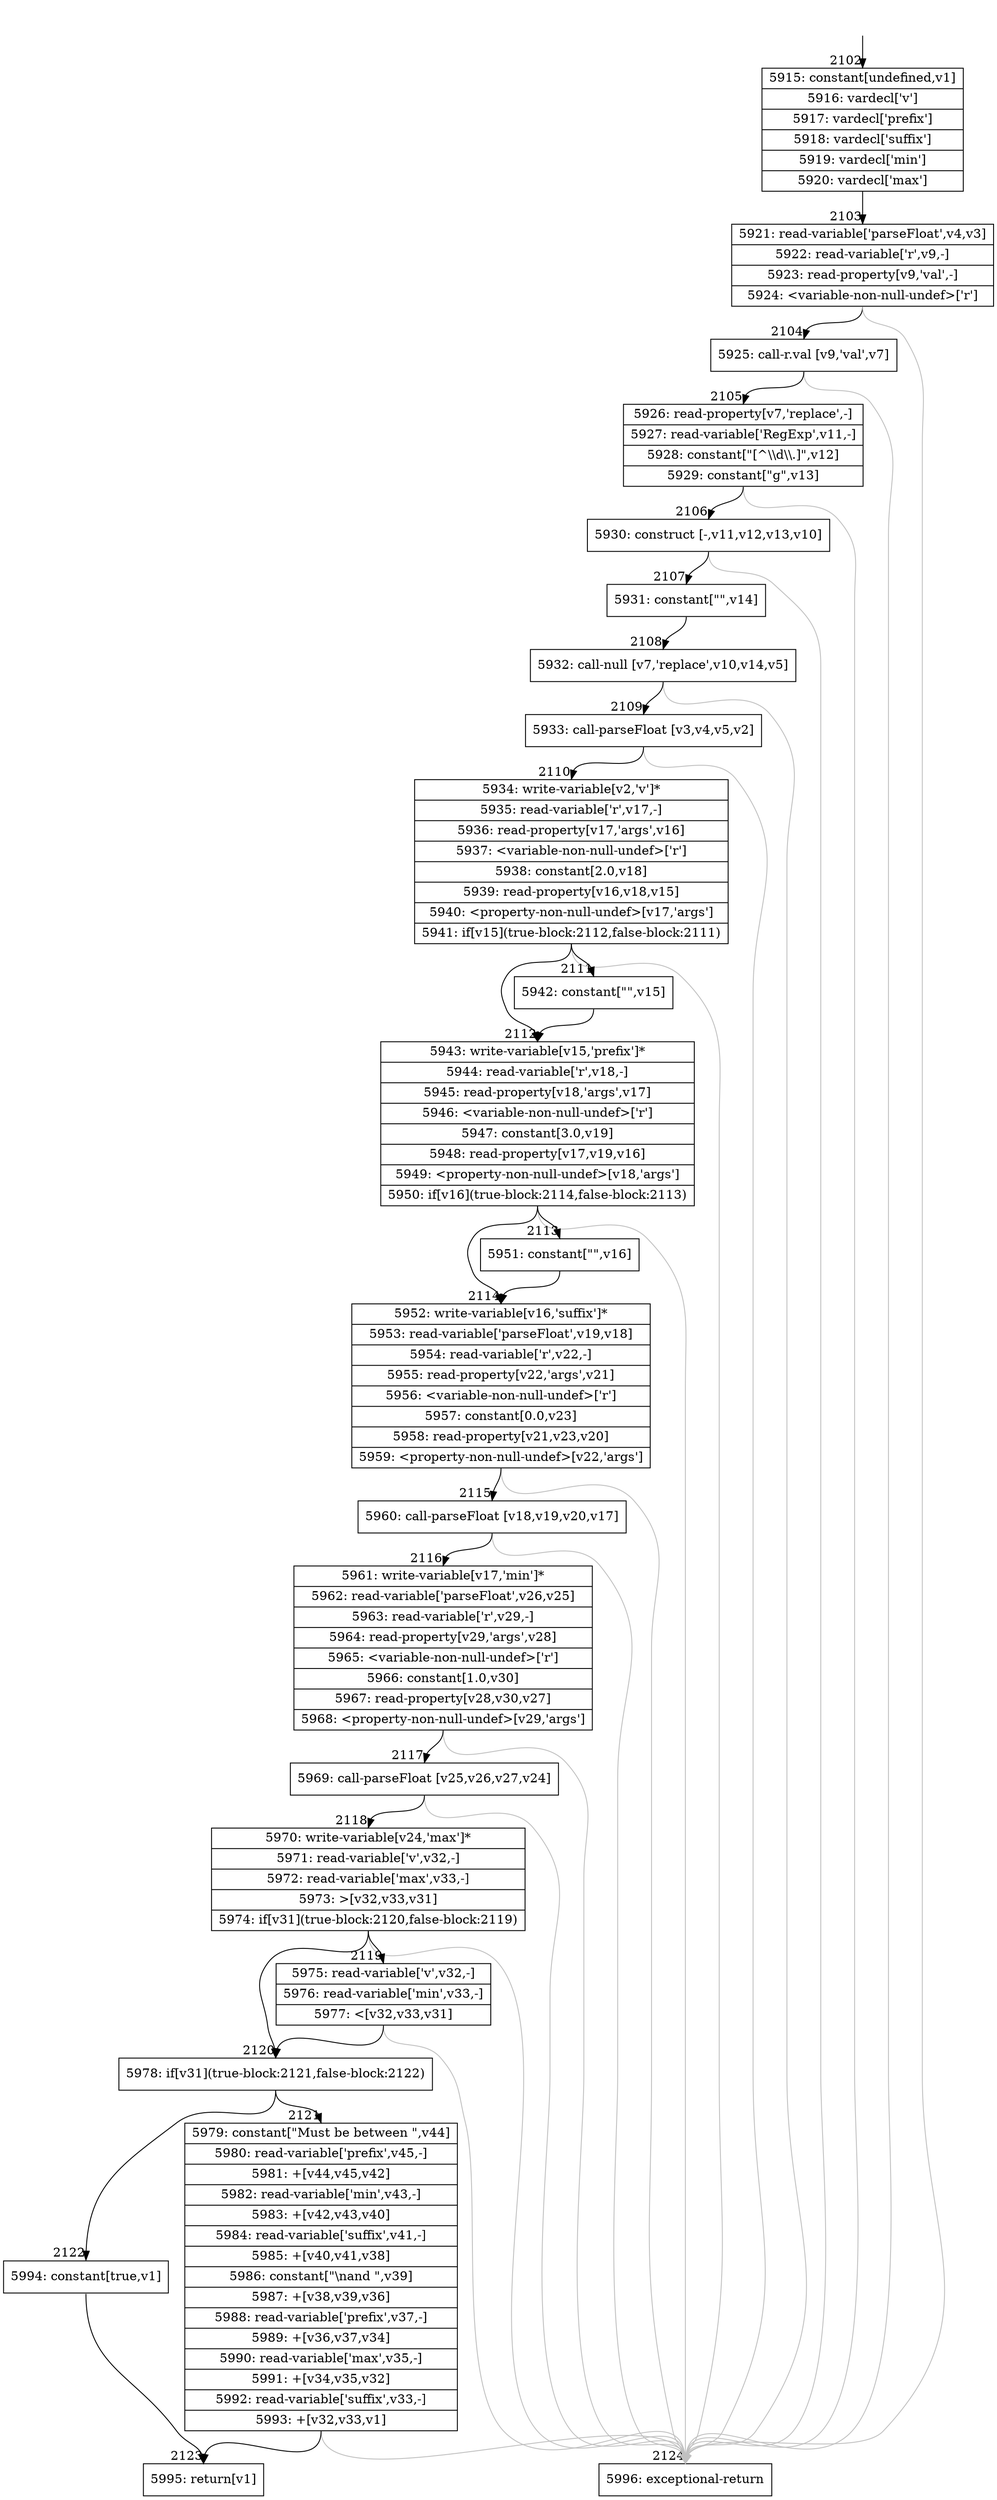 digraph {
rankdir="TD"
BB_entry176[shape=none,label=""];
BB_entry176 -> BB2102 [tailport=s, headport=n, headlabel="    2102"]
BB2102 [shape=record label="{5915: constant[undefined,v1]|5916: vardecl['v']|5917: vardecl['prefix']|5918: vardecl['suffix']|5919: vardecl['min']|5920: vardecl['max']}" ] 
BB2102 -> BB2103 [tailport=s, headport=n, headlabel="      2103"]
BB2103 [shape=record label="{5921: read-variable['parseFloat',v4,v3]|5922: read-variable['r',v9,-]|5923: read-property[v9,'val',-]|5924: \<variable-non-null-undef\>['r']}" ] 
BB2103 -> BB2104 [tailport=s, headport=n, headlabel="      2104"]
BB2103 -> BB2124 [tailport=s, headport=n, color=gray, headlabel="      2124"]
BB2104 [shape=record label="{5925: call-r.val [v9,'val',v7]}" ] 
BB2104 -> BB2105 [tailport=s, headport=n, headlabel="      2105"]
BB2104 -> BB2124 [tailport=s, headport=n, color=gray]
BB2105 [shape=record label="{5926: read-property[v7,'replace',-]|5927: read-variable['RegExp',v11,-]|5928: constant[\"[^\\\\d\\\\.]\",v12]|5929: constant[\"g\",v13]}" ] 
BB2105 -> BB2106 [tailport=s, headport=n, headlabel="      2106"]
BB2105 -> BB2124 [tailport=s, headport=n, color=gray]
BB2106 [shape=record label="{5930: construct [-,v11,v12,v13,v10]}" ] 
BB2106 -> BB2107 [tailport=s, headport=n, headlabel="      2107"]
BB2106 -> BB2124 [tailport=s, headport=n, color=gray]
BB2107 [shape=record label="{5931: constant[\"\",v14]}" ] 
BB2107 -> BB2108 [tailport=s, headport=n, headlabel="      2108"]
BB2108 [shape=record label="{5932: call-null [v7,'replace',v10,v14,v5]}" ] 
BB2108 -> BB2109 [tailport=s, headport=n, headlabel="      2109"]
BB2108 -> BB2124 [tailport=s, headport=n, color=gray]
BB2109 [shape=record label="{5933: call-parseFloat [v3,v4,v5,v2]}" ] 
BB2109 -> BB2110 [tailport=s, headport=n, headlabel="      2110"]
BB2109 -> BB2124 [tailport=s, headport=n, color=gray]
BB2110 [shape=record label="{5934: write-variable[v2,'v']*|5935: read-variable['r',v17,-]|5936: read-property[v17,'args',v16]|5937: \<variable-non-null-undef\>['r']|5938: constant[2.0,v18]|5939: read-property[v16,v18,v15]|5940: \<property-non-null-undef\>[v17,'args']|5941: if[v15](true-block:2112,false-block:2111)}" ] 
BB2110 -> BB2112 [tailport=s, headport=n, headlabel="      2112"]
BB2110 -> BB2111 [tailport=s, headport=n, headlabel="      2111"]
BB2110 -> BB2124 [tailport=s, headport=n, color=gray]
BB2111 [shape=record label="{5942: constant[\"\",v15]}" ] 
BB2111 -> BB2112 [tailport=s, headport=n]
BB2112 [shape=record label="{5943: write-variable[v15,'prefix']*|5944: read-variable['r',v18,-]|5945: read-property[v18,'args',v17]|5946: \<variable-non-null-undef\>['r']|5947: constant[3.0,v19]|5948: read-property[v17,v19,v16]|5949: \<property-non-null-undef\>[v18,'args']|5950: if[v16](true-block:2114,false-block:2113)}" ] 
BB2112 -> BB2114 [tailport=s, headport=n, headlabel="      2114"]
BB2112 -> BB2113 [tailport=s, headport=n, headlabel="      2113"]
BB2112 -> BB2124 [tailport=s, headport=n, color=gray]
BB2113 [shape=record label="{5951: constant[\"\",v16]}" ] 
BB2113 -> BB2114 [tailport=s, headport=n]
BB2114 [shape=record label="{5952: write-variable[v16,'suffix']*|5953: read-variable['parseFloat',v19,v18]|5954: read-variable['r',v22,-]|5955: read-property[v22,'args',v21]|5956: \<variable-non-null-undef\>['r']|5957: constant[0.0,v23]|5958: read-property[v21,v23,v20]|5959: \<property-non-null-undef\>[v22,'args']}" ] 
BB2114 -> BB2115 [tailport=s, headport=n, headlabel="      2115"]
BB2114 -> BB2124 [tailport=s, headport=n, color=gray]
BB2115 [shape=record label="{5960: call-parseFloat [v18,v19,v20,v17]}" ] 
BB2115 -> BB2116 [tailport=s, headport=n, headlabel="      2116"]
BB2115 -> BB2124 [tailport=s, headport=n, color=gray]
BB2116 [shape=record label="{5961: write-variable[v17,'min']*|5962: read-variable['parseFloat',v26,v25]|5963: read-variable['r',v29,-]|5964: read-property[v29,'args',v28]|5965: \<variable-non-null-undef\>['r']|5966: constant[1.0,v30]|5967: read-property[v28,v30,v27]|5968: \<property-non-null-undef\>[v29,'args']}" ] 
BB2116 -> BB2117 [tailport=s, headport=n, headlabel="      2117"]
BB2116 -> BB2124 [tailport=s, headport=n, color=gray]
BB2117 [shape=record label="{5969: call-parseFloat [v25,v26,v27,v24]}" ] 
BB2117 -> BB2118 [tailport=s, headport=n, headlabel="      2118"]
BB2117 -> BB2124 [tailport=s, headport=n, color=gray]
BB2118 [shape=record label="{5970: write-variable[v24,'max']*|5971: read-variable['v',v32,-]|5972: read-variable['max',v33,-]|5973: \>[v32,v33,v31]|5974: if[v31](true-block:2120,false-block:2119)}" ] 
BB2118 -> BB2120 [tailport=s, headport=n, headlabel="      2120"]
BB2118 -> BB2119 [tailport=s, headport=n, headlabel="      2119"]
BB2118 -> BB2124 [tailport=s, headport=n, color=gray]
BB2119 [shape=record label="{5975: read-variable['v',v32,-]|5976: read-variable['min',v33,-]|5977: \<[v32,v33,v31]}" ] 
BB2119 -> BB2120 [tailport=s, headport=n]
BB2119 -> BB2124 [tailport=s, headport=n, color=gray]
BB2120 [shape=record label="{5978: if[v31](true-block:2121,false-block:2122)}" ] 
BB2120 -> BB2121 [tailport=s, headport=n, headlabel="      2121"]
BB2120 -> BB2122 [tailport=s, headport=n, headlabel="      2122"]
BB2121 [shape=record label="{5979: constant[\"Must be between \",v44]|5980: read-variable['prefix',v45,-]|5981: +[v44,v45,v42]|5982: read-variable['min',v43,-]|5983: +[v42,v43,v40]|5984: read-variable['suffix',v41,-]|5985: +[v40,v41,v38]|5986: constant[\"\\nand \",v39]|5987: +[v38,v39,v36]|5988: read-variable['prefix',v37,-]|5989: +[v36,v37,v34]|5990: read-variable['max',v35,-]|5991: +[v34,v35,v32]|5992: read-variable['suffix',v33,-]|5993: +[v32,v33,v1]}" ] 
BB2121 -> BB2123 [tailport=s, headport=n, headlabel="      2123"]
BB2121 -> BB2124 [tailport=s, headport=n, color=gray]
BB2122 [shape=record label="{5994: constant[true,v1]}" ] 
BB2122 -> BB2123 [tailport=s, headport=n]
BB2123 [shape=record label="{5995: return[v1]}" ] 
BB2124 [shape=record label="{5996: exceptional-return}" ] 
//#$~ 1948
}
